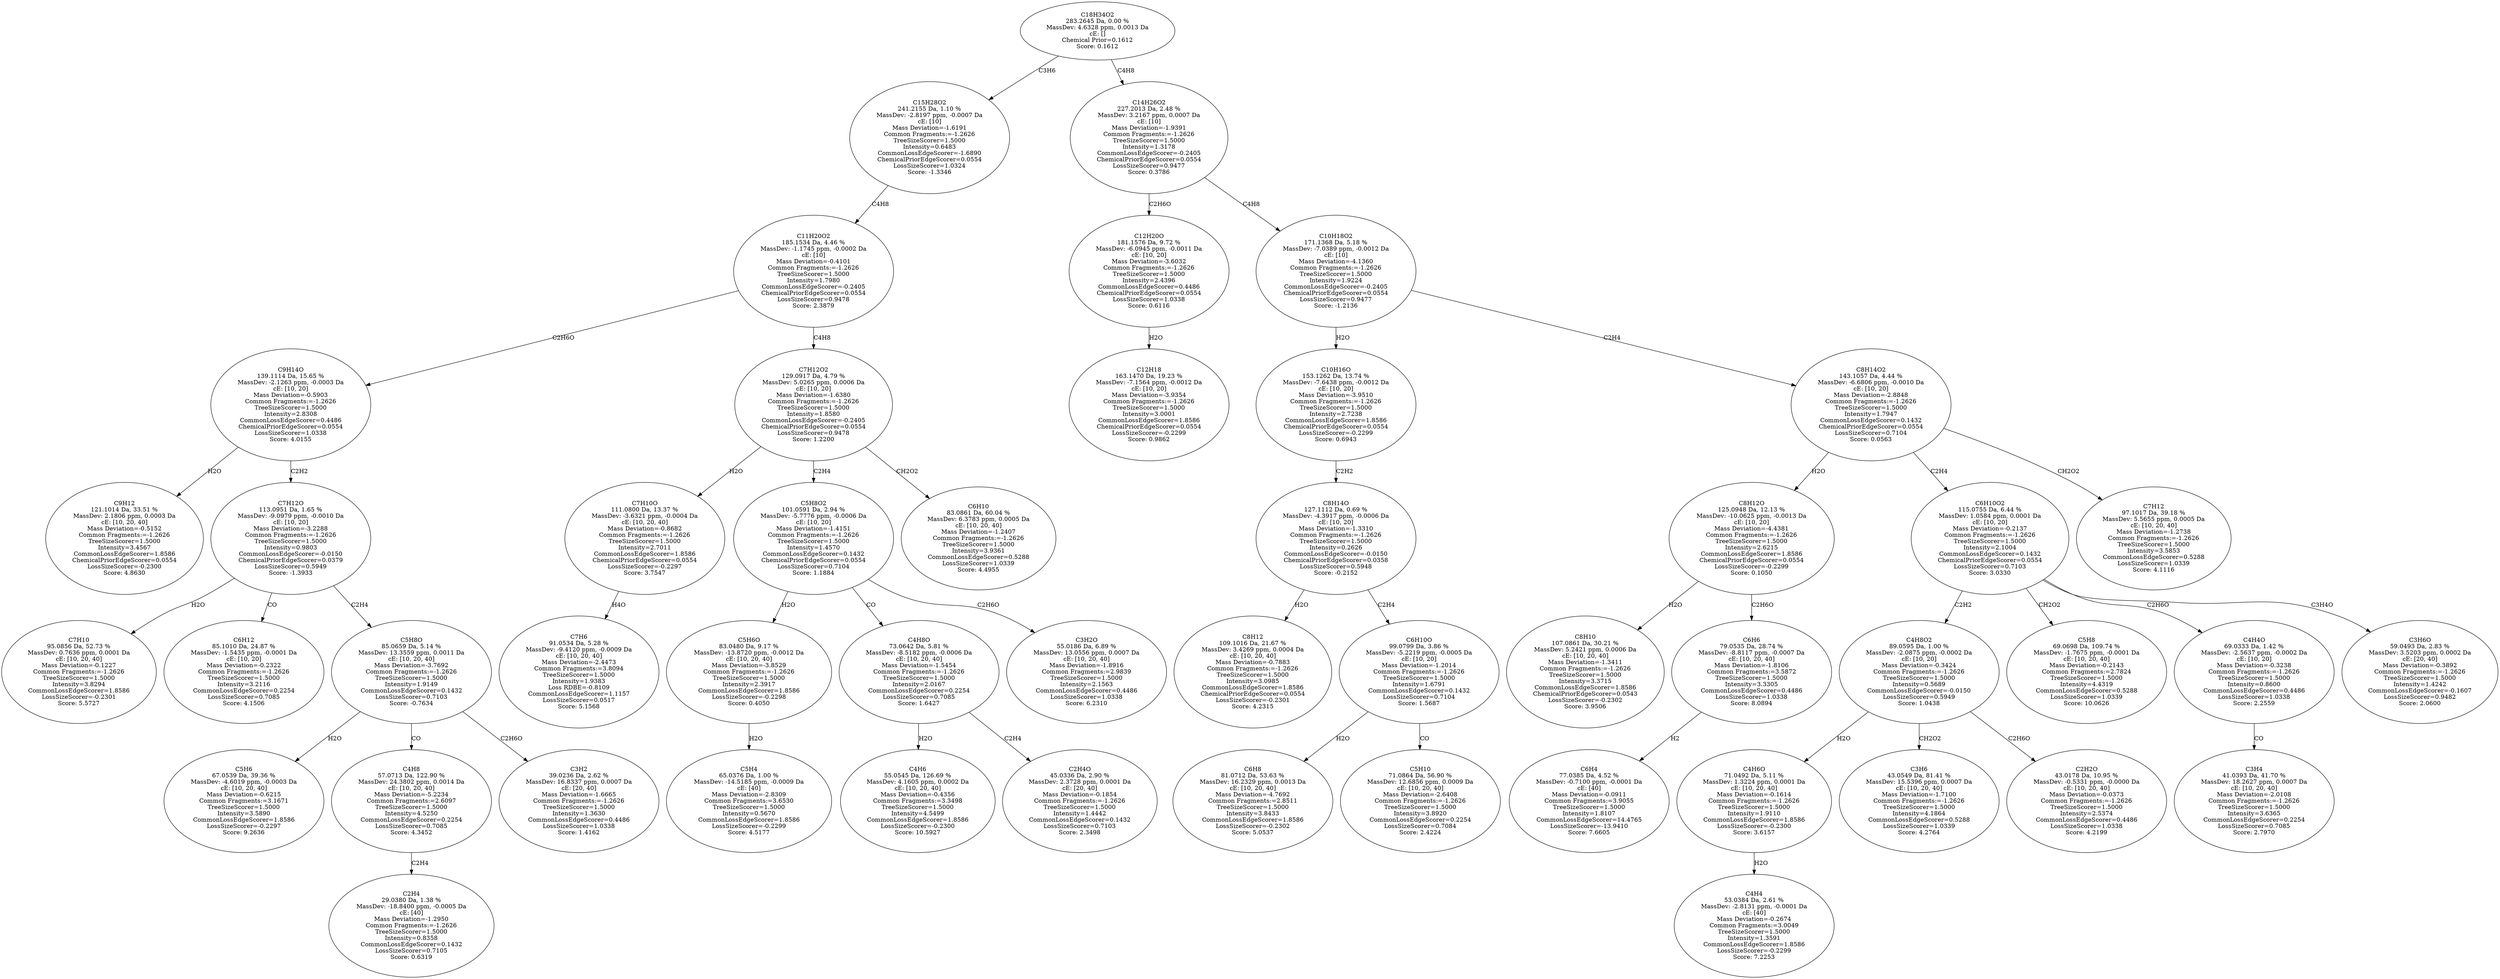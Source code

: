 strict digraph {
v1 [label="C9H12\n121.1014 Da, 33.51 %\nMassDev: 2.1806 ppm, 0.0003 Da\ncE: [10, 20, 40]\nMass Deviation=-0.5152\nCommon Fragments:=-1.2626\nTreeSizeScorer=1.5000\nIntensity=3.4567\nCommonLossEdgeScorer=1.8586\nChemicalPriorEdgeScorer=0.0554\nLossSizeScorer=-0.2300\nScore: 4.8630"];
v2 [label="C7H10\n95.0856 Da, 52.73 %\nMassDev: 0.7636 ppm, 0.0001 Da\ncE: [10, 20, 40]\nMass Deviation=-0.1227\nCommon Fragments:=-1.2626\nTreeSizeScorer=1.5000\nIntensity=3.8294\nCommonLossEdgeScorer=1.8586\nLossSizeScorer=-0.2301\nScore: 5.5727"];
v3 [label="C6H12\n85.1010 Da, 24.87 %\nMassDev: -1.5435 ppm, -0.0001 Da\ncE: [10, 20]\nMass Deviation=-0.2322\nCommon Fragments:=-1.2626\nTreeSizeScorer=1.5000\nIntensity=3.2116\nCommonLossEdgeScorer=0.2254\nLossSizeScorer=0.7085\nScore: 4.1506"];
v4 [label="C5H6\n67.0539 Da, 39.36 %\nMassDev: -4.6019 ppm, -0.0003 Da\ncE: [10, 20, 40]\nMass Deviation=-0.6215\nCommon Fragments:=3.1671\nTreeSizeScorer=1.5000\nIntensity=3.5890\nCommonLossEdgeScorer=1.8586\nLossSizeScorer=-0.2297\nScore: 9.2636"];
v5 [label="C2H4\n29.0380 Da, 1.38 %\nMassDev: -18.8400 ppm, -0.0005 Da\ncE: [40]\nMass Deviation=-1.2950\nCommon Fragments:=-1.2626\nTreeSizeScorer=1.5000\nIntensity=0.8358\nCommonLossEdgeScorer=0.1432\nLossSizeScorer=0.7105\nScore: 0.6319"];
v6 [label="C4H8\n57.0713 Da, 122.90 %\nMassDev: 24.3802 ppm, 0.0014 Da\ncE: [10, 20, 40]\nMass Deviation=-5.2234\nCommon Fragments:=2.6097\nTreeSizeScorer=1.5000\nIntensity=4.5250\nCommonLossEdgeScorer=0.2254\nLossSizeScorer=0.7085\nScore: 4.3452"];
v7 [label="C3H2\n39.0236 Da, 2.62 %\nMassDev: 16.8337 ppm, 0.0007 Da\ncE: [20, 40]\nMass Deviation=-1.6665\nCommon Fragments:=-1.2626\nTreeSizeScorer=1.5000\nIntensity=1.3630\nCommonLossEdgeScorer=0.4486\nLossSizeScorer=1.0338\nScore: 1.4162"];
v8 [label="C5H8O\n85.0659 Da, 5.14 %\nMassDev: 13.3559 ppm, 0.0011 Da\ncE: [10, 20, 40]\nMass Deviation=-3.7692\nCommon Fragments:=-1.2626\nTreeSizeScorer=1.5000\nIntensity=1.9149\nCommonLossEdgeScorer=0.1432\nLossSizeScorer=0.7103\nScore: -0.7634"];
v9 [label="C7H12O\n113.0951 Da, 1.65 %\nMassDev: -9.0979 ppm, -0.0010 Da\ncE: [10, 20]\nMass Deviation=-3.2288\nCommon Fragments:=-1.2626\nTreeSizeScorer=1.5000\nIntensity=0.9803\nCommonLossEdgeScorer=-0.0150\nChemicalPriorEdgeScorer=0.0379\nLossSizeScorer=0.5949\nScore: -1.3933"];
v10 [label="C9H14O\n139.1114 Da, 15.65 %\nMassDev: -2.1263 ppm, -0.0003 Da\ncE: [10, 20]\nMass Deviation=-0.5903\nCommon Fragments:=-1.2626\nTreeSizeScorer=1.5000\nIntensity=2.8308\nCommonLossEdgeScorer=0.4486\nChemicalPriorEdgeScorer=0.0554\nLossSizeScorer=1.0338\nScore: 4.0155"];
v11 [label="C7H6\n91.0534 Da, 5.28 %\nMassDev: -9.4120 ppm, -0.0009 Da\ncE: [10, 20, 40]\nMass Deviation=-2.4473\nCommon Fragments:=3.8094\nTreeSizeScorer=1.5000\nIntensity=1.9383\nLoss RDBE=-0.8109\nCommonLossEdgeScorer=1.1157\nLossSizeScorer=0.0517\nScore: 5.1568"];
v12 [label="C7H10O\n111.0800 Da, 13.37 %\nMassDev: -3.6321 ppm, -0.0004 Da\ncE: [10, 20, 40]\nMass Deviation=-0.8682\nCommon Fragments:=-1.2626\nTreeSizeScorer=1.5000\nIntensity=2.7011\nCommonLossEdgeScorer=1.8586\nChemicalPriorEdgeScorer=0.0554\nLossSizeScorer=-0.2297\nScore: 3.7547"];
v13 [label="C5H4\n65.0376 Da, 1.00 %\nMassDev: -14.5185 ppm, -0.0009 Da\ncE: [40]\nMass Deviation=-2.8309\nCommon Fragments:=3.6530\nTreeSizeScorer=1.5000\nIntensity=0.5670\nCommonLossEdgeScorer=1.8586\nLossSizeScorer=-0.2299\nScore: 4.5177"];
v14 [label="C5H6O\n83.0480 Da, 9.17 %\nMassDev: -13.8720 ppm, -0.0012 Da\ncE: [10, 20, 40]\nMass Deviation=-3.8529\nCommon Fragments:=-1.2626\nTreeSizeScorer=1.5000\nIntensity=2.3917\nCommonLossEdgeScorer=1.8586\nLossSizeScorer=-0.2298\nScore: 0.4050"];
v15 [label="C4H6\n55.0545 Da, 126.69 %\nMassDev: 4.1605 ppm, 0.0002 Da\ncE: [10, 20, 40]\nMass Deviation=-0.4356\nCommon Fragments:=3.3498\nTreeSizeScorer=1.5000\nIntensity=4.5499\nCommonLossEdgeScorer=1.8586\nLossSizeScorer=-0.2300\nScore: 10.5927"];
v16 [label="C2H4O\n45.0336 Da, 2.90 %\nMassDev: 2.3728 ppm, 0.0001 Da\ncE: [20, 40]\nMass Deviation=-0.1854\nCommon Fragments:=-1.2626\nTreeSizeScorer=1.5000\nIntensity=1.4442\nCommonLossEdgeScorer=0.1432\nLossSizeScorer=0.7103\nScore: 2.3498"];
v17 [label="C4H8O\n73.0642 Da, 5.81 %\nMassDev: -8.5182 ppm, -0.0006 Da\ncE: [10, 20, 40]\nMass Deviation=-1.5454\nCommon Fragments:=-1.2626\nTreeSizeScorer=1.5000\nIntensity=2.0167\nCommonLossEdgeScorer=0.2254\nLossSizeScorer=0.7085\nScore: 1.6427"];
v18 [label="C3H2O\n55.0186 Da, 6.89 %\nMassDev: 13.0556 ppm, 0.0007 Da\ncE: [10, 20, 40]\nMass Deviation=-1.8916\nCommon Fragments:=2.9839\nTreeSizeScorer=1.5000\nIntensity=2.1563\nCommonLossEdgeScorer=0.4486\nLossSizeScorer=1.0338\nScore: 6.2310"];
v19 [label="C5H8O2\n101.0591 Da, 2.94 %\nMassDev: -5.7776 ppm, -0.0006 Da\ncE: [10, 20]\nMass Deviation=-1.4151\nCommon Fragments:=-1.2626\nTreeSizeScorer=1.5000\nIntensity=1.4570\nCommonLossEdgeScorer=0.1432\nChemicalPriorEdgeScorer=0.0554\nLossSizeScorer=0.7104\nScore: 1.1884"];
v20 [label="C6H10\n83.0861 Da, 60.04 %\nMassDev: 6.3783 ppm, 0.0005 Da\ncE: [10, 20, 40]\nMass Deviation=-1.2407\nCommon Fragments:=-1.2626\nTreeSizeScorer=1.5000\nIntensity=3.9361\nCommonLossEdgeScorer=0.5288\nLossSizeScorer=1.0339\nScore: 4.4955"];
v21 [label="C7H12O2\n129.0917 Da, 4.79 %\nMassDev: 5.0265 ppm, 0.0006 Da\ncE: [10, 20]\nMass Deviation=-1.6380\nCommon Fragments:=-1.2626\nTreeSizeScorer=1.5000\nIntensity=1.8580\nCommonLossEdgeScorer=-0.2405\nChemicalPriorEdgeScorer=0.0554\nLossSizeScorer=0.9478\nScore: 1.2200"];
v22 [label="C11H20O2\n185.1534 Da, 4.46 %\nMassDev: -1.1745 ppm, -0.0002 Da\ncE: [10]\nMass Deviation=-0.4101\nCommon Fragments:=-1.2626\nTreeSizeScorer=1.5000\nIntensity=1.7980\nCommonLossEdgeScorer=-0.2405\nChemicalPriorEdgeScorer=0.0554\nLossSizeScorer=0.9478\nScore: 2.3879"];
v23 [label="C15H28O2\n241.2155 Da, 1.10 %\nMassDev: -2.8197 ppm, -0.0007 Da\ncE: [10]\nMass Deviation=-1.6191\nCommon Fragments:=-1.2626\nTreeSizeScorer=1.5000\nIntensity=0.6483\nCommonLossEdgeScorer=-1.6890\nChemicalPriorEdgeScorer=0.0554\nLossSizeScorer=1.0324\nScore: -1.3346"];
v24 [label="C12H18\n163.1470 Da, 19.23 %\nMassDev: -7.1564 ppm, -0.0012 Da\ncE: [10, 20]\nMass Deviation=-3.9354\nCommon Fragments:=-1.2626\nTreeSizeScorer=1.5000\nIntensity=3.0001\nCommonLossEdgeScorer=1.8586\nChemicalPriorEdgeScorer=0.0554\nLossSizeScorer=-0.2299\nScore: 0.9862"];
v25 [label="C12H20O\n181.1576 Da, 9.72 %\nMassDev: -6.0945 ppm, -0.0011 Da\ncE: [10, 20]\nMass Deviation=-3.6032\nCommon Fragments:=-1.2626\nTreeSizeScorer=1.5000\nIntensity=2.4396\nCommonLossEdgeScorer=0.4486\nChemicalPriorEdgeScorer=0.0554\nLossSizeScorer=1.0338\nScore: 0.6116"];
v26 [label="C8H12\n109.1016 Da, 21.67 %\nMassDev: 3.4269 ppm, 0.0004 Da\ncE: [10, 20, 40]\nMass Deviation=-0.7883\nCommon Fragments:=-1.2626\nTreeSizeScorer=1.5000\nIntensity=3.0985\nCommonLossEdgeScorer=1.8586\nChemicalPriorEdgeScorer=0.0554\nLossSizeScorer=-0.2301\nScore: 4.2315"];
v27 [label="C6H8\n81.0712 Da, 53.63 %\nMassDev: 16.2329 ppm, 0.0013 Da\ncE: [10, 20, 40]\nMass Deviation=-4.7692\nCommon Fragments:=2.8511\nTreeSizeScorer=1.5000\nIntensity=3.8433\nCommonLossEdgeScorer=1.8586\nLossSizeScorer=-0.2302\nScore: 5.0537"];
v28 [label="C5H10\n71.0864 Da, 56.90 %\nMassDev: 12.6856 ppm, 0.0009 Da\ncE: [10, 20, 40]\nMass Deviation=-2.6408\nCommon Fragments:=-1.2626\nTreeSizeScorer=1.5000\nIntensity=3.8920\nCommonLossEdgeScorer=0.2254\nLossSizeScorer=0.7084\nScore: 2.4224"];
v29 [label="C6H10O\n99.0799 Da, 3.86 %\nMassDev: -5.2219 ppm, -0.0005 Da\ncE: [10, 20]\nMass Deviation=-1.2014\nCommon Fragments:=-1.2626\nTreeSizeScorer=1.5000\nIntensity=1.6791\nCommonLossEdgeScorer=0.1432\nLossSizeScorer=0.7104\nScore: 1.5687"];
v30 [label="C8H14O\n127.1112 Da, 0.69 %\nMassDev: -4.3917 ppm, -0.0006 Da\ncE: [10, 20]\nMass Deviation=-1.3310\nCommon Fragments:=-1.2626\nTreeSizeScorer=1.5000\nIntensity=0.2626\nCommonLossEdgeScorer=-0.0150\nChemicalPriorEdgeScorer=0.0358\nLossSizeScorer=0.5948\nScore: -0.2152"];
v31 [label="C10H16O\n153.1262 Da, 13.74 %\nMassDev: -7.6438 ppm, -0.0012 Da\ncE: [10, 20]\nMass Deviation=-3.9510\nCommon Fragments:=-1.2626\nTreeSizeScorer=1.5000\nIntensity=2.7238\nCommonLossEdgeScorer=1.8586\nChemicalPriorEdgeScorer=0.0554\nLossSizeScorer=-0.2299\nScore: 0.6943"];
v32 [label="C8H10\n107.0861 Da, 30.21 %\nMassDev: 5.2421 ppm, 0.0006 Da\ncE: [10, 20, 40]\nMass Deviation=-1.3411\nCommon Fragments:=-1.2626\nTreeSizeScorer=1.5000\nIntensity=3.3715\nCommonLossEdgeScorer=1.8586\nChemicalPriorEdgeScorer=0.0543\nLossSizeScorer=-0.2302\nScore: 3.9506"];
v33 [label="C6H4\n77.0385 Da, 4.52 %\nMassDev: -0.7100 ppm, -0.0001 Da\ncE: [40]\nMass Deviation=-0.0911\nCommon Fragments:=3.9055\nTreeSizeScorer=1.5000\nIntensity=1.8107\nCommonLossEdgeScorer=14.4765\nLossSizeScorer=-13.9410\nScore: 7.6605"];
v34 [label="C6H6\n79.0535 Da, 28.74 %\nMassDev: -8.8117 ppm, -0.0007 Da\ncE: [10, 20, 40]\nMass Deviation=-1.8106\nCommon Fragments:=3.5872\nTreeSizeScorer=1.5000\nIntensity=3.3305\nCommonLossEdgeScorer=0.4486\nLossSizeScorer=1.0338\nScore: 8.0894"];
v35 [label="C8H12O\n125.0948 Da, 12.13 %\nMassDev: -10.0625 ppm, -0.0013 Da\ncE: [10, 20]\nMass Deviation=-4.4381\nCommon Fragments:=-1.2626\nTreeSizeScorer=1.5000\nIntensity=2.6215\nCommonLossEdgeScorer=1.8586\nChemicalPriorEdgeScorer=0.0554\nLossSizeScorer=-0.2299\nScore: 0.1050"];
v36 [label="C4H4\n53.0384 Da, 2.61 %\nMassDev: -2.8131 ppm, -0.0001 Da\ncE: [40]\nMass Deviation=-0.2674\nCommon Fragments:=3.0049\nTreeSizeScorer=1.5000\nIntensity=1.3591\nCommonLossEdgeScorer=1.8586\nLossSizeScorer=-0.2299\nScore: 7.2253"];
v37 [label="C4H6O\n71.0492 Da, 5.11 %\nMassDev: 1.3224 ppm, 0.0001 Da\ncE: [10, 20, 40]\nMass Deviation=-0.1614\nCommon Fragments:=-1.2626\nTreeSizeScorer=1.5000\nIntensity=1.9110\nCommonLossEdgeScorer=1.8586\nLossSizeScorer=-0.2300\nScore: 3.6157"];
v38 [label="C3H6\n43.0549 Da, 81.41 %\nMassDev: 15.5396 ppm, 0.0007 Da\ncE: [10, 20, 40]\nMass Deviation=-1.7100\nCommon Fragments:=-1.2626\nTreeSizeScorer=1.5000\nIntensity=4.1864\nCommonLossEdgeScorer=0.5288\nLossSizeScorer=1.0339\nScore: 4.2764"];
v39 [label="C2H2O\n43.0178 Da, 10.95 %\nMassDev: -0.5331 ppm, -0.0000 Da\ncE: [10, 20, 40]\nMass Deviation=-0.0373\nCommon Fragments:=-1.2626\nTreeSizeScorer=1.5000\nIntensity=2.5374\nCommonLossEdgeScorer=0.4486\nLossSizeScorer=1.0338\nScore: 4.2199"];
v40 [label="C4H8O2\n89.0595 Da, 1.00 %\nMassDev: -2.0875 ppm, -0.0002 Da\ncE: [10, 20]\nMass Deviation=-0.3424\nCommon Fragments:=-1.2626\nTreeSizeScorer=1.5000\nIntensity=0.5689\nCommonLossEdgeScorer=-0.0150\nLossSizeScorer=0.5949\nScore: 1.0438"];
v41 [label="C5H8\n69.0698 Da, 109.74 %\nMassDev: -1.7675 ppm, -0.0001 Da\ncE: [10, 20, 40]\nMass Deviation=-0.2143\nCommon Fragments:=2.7824\nTreeSizeScorer=1.5000\nIntensity=4.4319\nCommonLossEdgeScorer=0.5288\nLossSizeScorer=1.0339\nScore: 10.0626"];
v42 [label="C3H4\n41.0393 Da, 41.70 %\nMassDev: 18.2627 ppm, 0.0007 Da\ncE: [10, 20, 40]\nMass Deviation=-2.0108\nCommon Fragments:=-1.2626\nTreeSizeScorer=1.5000\nIntensity=3.6365\nCommonLossEdgeScorer=0.2254\nLossSizeScorer=0.7085\nScore: 2.7970"];
v43 [label="C4H4O\n69.0333 Da, 1.42 %\nMassDev: -2.5637 ppm, -0.0002 Da\ncE: [10, 20]\nMass Deviation=-0.3238\nCommon Fragments:=-1.2626\nTreeSizeScorer=1.5000\nIntensity=0.8600\nCommonLossEdgeScorer=0.4486\nLossSizeScorer=1.0338\nScore: 2.2559"];
v44 [label="C3H6O\n59.0493 Da, 2.83 %\nMassDev: 3.5203 ppm, 0.0002 Da\ncE: [20, 40]\nMass Deviation=-0.3892\nCommon Fragments:=-1.2626\nTreeSizeScorer=1.5000\nIntensity=1.4242\nCommonLossEdgeScorer=-0.1607\nLossSizeScorer=0.9482\nScore: 2.0600"];
v45 [label="C6H10O2\n115.0755 Da, 6.44 %\nMassDev: 1.0584 ppm, 0.0001 Da\ncE: [10, 20]\nMass Deviation=-0.2137\nCommon Fragments:=-1.2626\nTreeSizeScorer=1.5000\nIntensity=2.1004\nCommonLossEdgeScorer=0.1432\nChemicalPriorEdgeScorer=0.0554\nLossSizeScorer=0.7103\nScore: 3.0330"];
v46 [label="C7H12\n97.1017 Da, 39.18 %\nMassDev: 5.5655 ppm, 0.0005 Da\ncE: [10, 20, 40]\nMass Deviation=-1.2738\nCommon Fragments:=-1.2626\nTreeSizeScorer=1.5000\nIntensity=3.5853\nCommonLossEdgeScorer=0.5288\nLossSizeScorer=1.0339\nScore: 4.1116"];
v47 [label="C8H14O2\n143.1057 Da, 4.44 %\nMassDev: -6.6806 ppm, -0.0010 Da\ncE: [10, 20]\nMass Deviation=-2.8848\nCommon Fragments:=-1.2626\nTreeSizeScorer=1.5000\nIntensity=1.7947\nCommonLossEdgeScorer=0.1432\nChemicalPriorEdgeScorer=0.0554\nLossSizeScorer=0.7104\nScore: 0.0563"];
v48 [label="C10H18O2\n171.1368 Da, 5.18 %\nMassDev: -7.0389 ppm, -0.0012 Da\ncE: [10]\nMass Deviation=-4.1360\nCommon Fragments:=-1.2626\nTreeSizeScorer=1.5000\nIntensity=1.9224\nCommonLossEdgeScorer=-0.2405\nChemicalPriorEdgeScorer=0.0554\nLossSizeScorer=0.9477\nScore: -1.2136"];
v49 [label="C14H26O2\n227.2013 Da, 2.48 %\nMassDev: 3.2167 ppm, 0.0007 Da\ncE: [10]\nMass Deviation=-1.9391\nCommon Fragments:=-1.2626\nTreeSizeScorer=1.5000\nIntensity=1.3178\nCommonLossEdgeScorer=-0.2405\nChemicalPriorEdgeScorer=0.0554\nLossSizeScorer=0.9477\nScore: 0.3786"];
v50 [label="C18H34O2\n283.2645 Da, 0.00 %\nMassDev: 4.6328 ppm, 0.0013 Da\ncE: []\nChemical Prior=0.1612\nScore: 0.1612"];
v10 -> v1 [label="H2O"];
v9 -> v2 [label="H2O"];
v9 -> v3 [label="CO"];
v8 -> v4 [label="H2O"];
v6 -> v5 [label="C2H4"];
v8 -> v6 [label="CO"];
v8 -> v7 [label="C2H6O"];
v9 -> v8 [label="C2H4"];
v10 -> v9 [label="C2H2"];
v22 -> v10 [label="C2H6O"];
v12 -> v11 [label="H4O"];
v21 -> v12 [label="H2O"];
v14 -> v13 [label="H2O"];
v19 -> v14 [label="H2O"];
v17 -> v15 [label="H2O"];
v17 -> v16 [label="C2H4"];
v19 -> v17 [label="CO"];
v19 -> v18 [label="C2H6O"];
v21 -> v19 [label="C2H4"];
v21 -> v20 [label="CH2O2"];
v22 -> v21 [label="C4H8"];
v23 -> v22 [label="C4H8"];
v50 -> v23 [label="C3H6"];
v25 -> v24 [label="H2O"];
v49 -> v25 [label="C2H6O"];
v30 -> v26 [label="H2O"];
v29 -> v27 [label="H2O"];
v29 -> v28 [label="CO"];
v30 -> v29 [label="C2H4"];
v31 -> v30 [label="C2H2"];
v48 -> v31 [label="H2O"];
v35 -> v32 [label="H2O"];
v34 -> v33 [label="H2"];
v35 -> v34 [label="C2H6O"];
v47 -> v35 [label="H2O"];
v37 -> v36 [label="H2O"];
v40 -> v37 [label="H2O"];
v40 -> v38 [label="CH2O2"];
v40 -> v39 [label="C2H6O"];
v45 -> v40 [label="C2H2"];
v45 -> v41 [label="CH2O2"];
v43 -> v42 [label="CO"];
v45 -> v43 [label="C2H6O"];
v45 -> v44 [label="C3H4O"];
v47 -> v45 [label="C2H4"];
v47 -> v46 [label="CH2O2"];
v48 -> v47 [label="C2H4"];
v49 -> v48 [label="C4H8"];
v50 -> v49 [label="C4H8"];
}